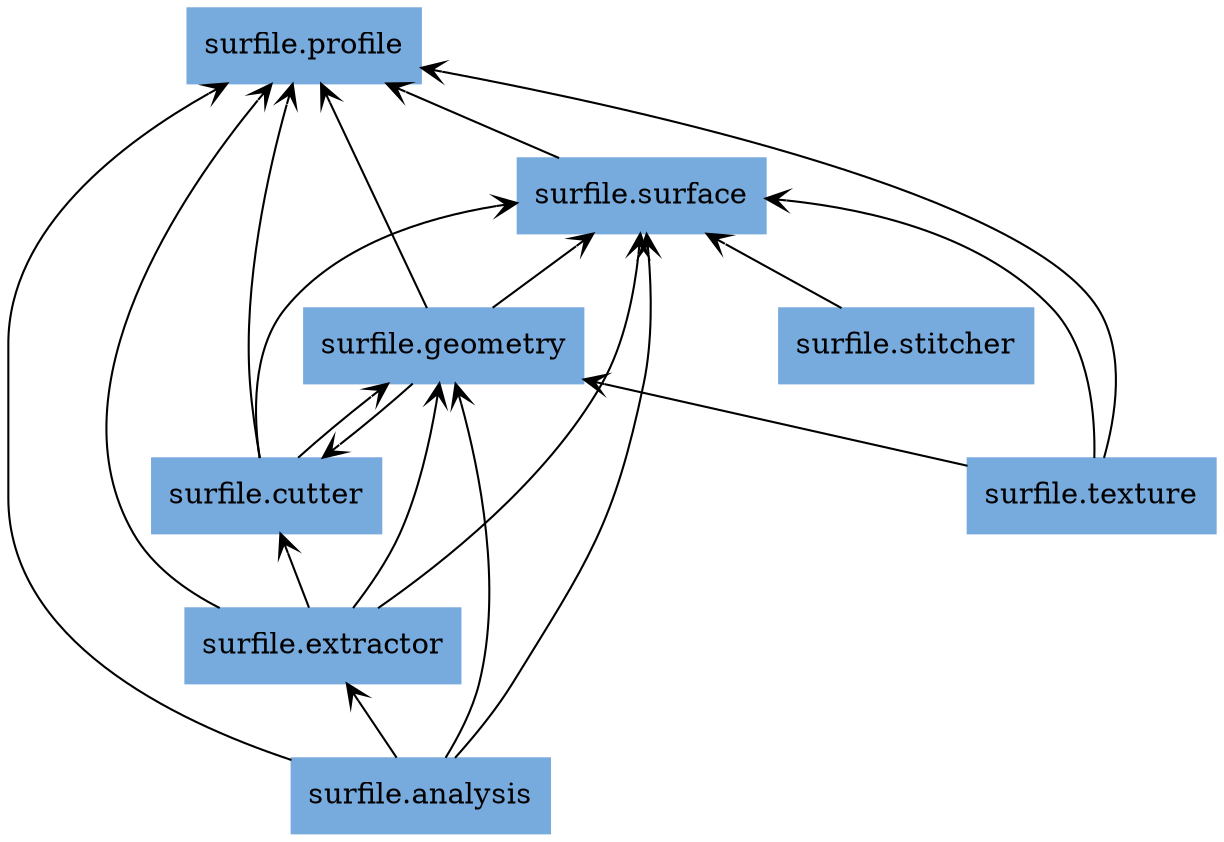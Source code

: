 digraph "packages" {
rankdir=BT
charset="utf-8"
"surfile.analysis" [color="#77AADD", label=<surfile.analysis>, shape="box", style="filled"];
"surfile.cutter" [color="#77AADD", label=<surfile.cutter>, shape="box", style="filled"];
"surfile.extractor" [color="#77AADD", label=<surfile.extractor>, shape="box", style="filled"];
"surfile.geometry" [color="#77AADD", label=<surfile.geometry>, shape="box", style="filled"];
"surfile.profile" [color="#77AADD", label=<surfile.profile>, shape="box", style="filled"];
"surfile.stitcher" [color="#77AADD", label=<surfile.stitcher>, shape="box", style="filled"];
"surfile.surface" [color="#77AADD", label=<surfile.surface>, shape="box", style="filled"];
"surfile.texture" [color="#77AADD", label=<surfile.texture>, shape="box", style="filled"];
"surfile.analysis" -> "surfile.extractor" [arrowhead="open", arrowtail="none"];
"surfile.analysis" -> "surfile.geometry" [arrowhead="open", arrowtail="none"];
"surfile.analysis" -> "surfile.profile" [arrowhead="open", arrowtail="none"];
"surfile.analysis" -> "surfile.surface" [arrowhead="open", arrowtail="none"];
"surfile.cutter" -> "surfile.geometry" [arrowhead="open", arrowtail="none"];
"surfile.cutter" -> "surfile.profile" [arrowhead="open", arrowtail="none"];
"surfile.cutter" -> "surfile.surface" [arrowhead="open", arrowtail="none"];
"surfile.extractor" -> "surfile.cutter" [arrowhead="open", arrowtail="none"];
"surfile.extractor" -> "surfile.geometry" [arrowhead="open", arrowtail="none"];
"surfile.extractor" -> "surfile.profile" [arrowhead="open", arrowtail="none"];
"surfile.extractor" -> "surfile.surface" [arrowhead="open", arrowtail="none"];
"surfile.geometry" -> "surfile.cutter" [arrowhead="open", arrowtail="none"];
"surfile.geometry" -> "surfile.profile" [arrowhead="open", arrowtail="none"];
"surfile.geometry" -> "surfile.surface" [arrowhead="open", arrowtail="none"];
"surfile.stitcher" -> "surfile.surface" [arrowhead="open", arrowtail="none"];
"surfile.surface" -> "surfile.profile" [arrowhead="open", arrowtail="none"];
"surfile.texture" -> "surfile.geometry" [arrowhead="open", arrowtail="none"];
"surfile.texture" -> "surfile.profile" [arrowhead="open", arrowtail="none"];
"surfile.texture" -> "surfile.surface" [arrowhead="open", arrowtail="none"];
}
